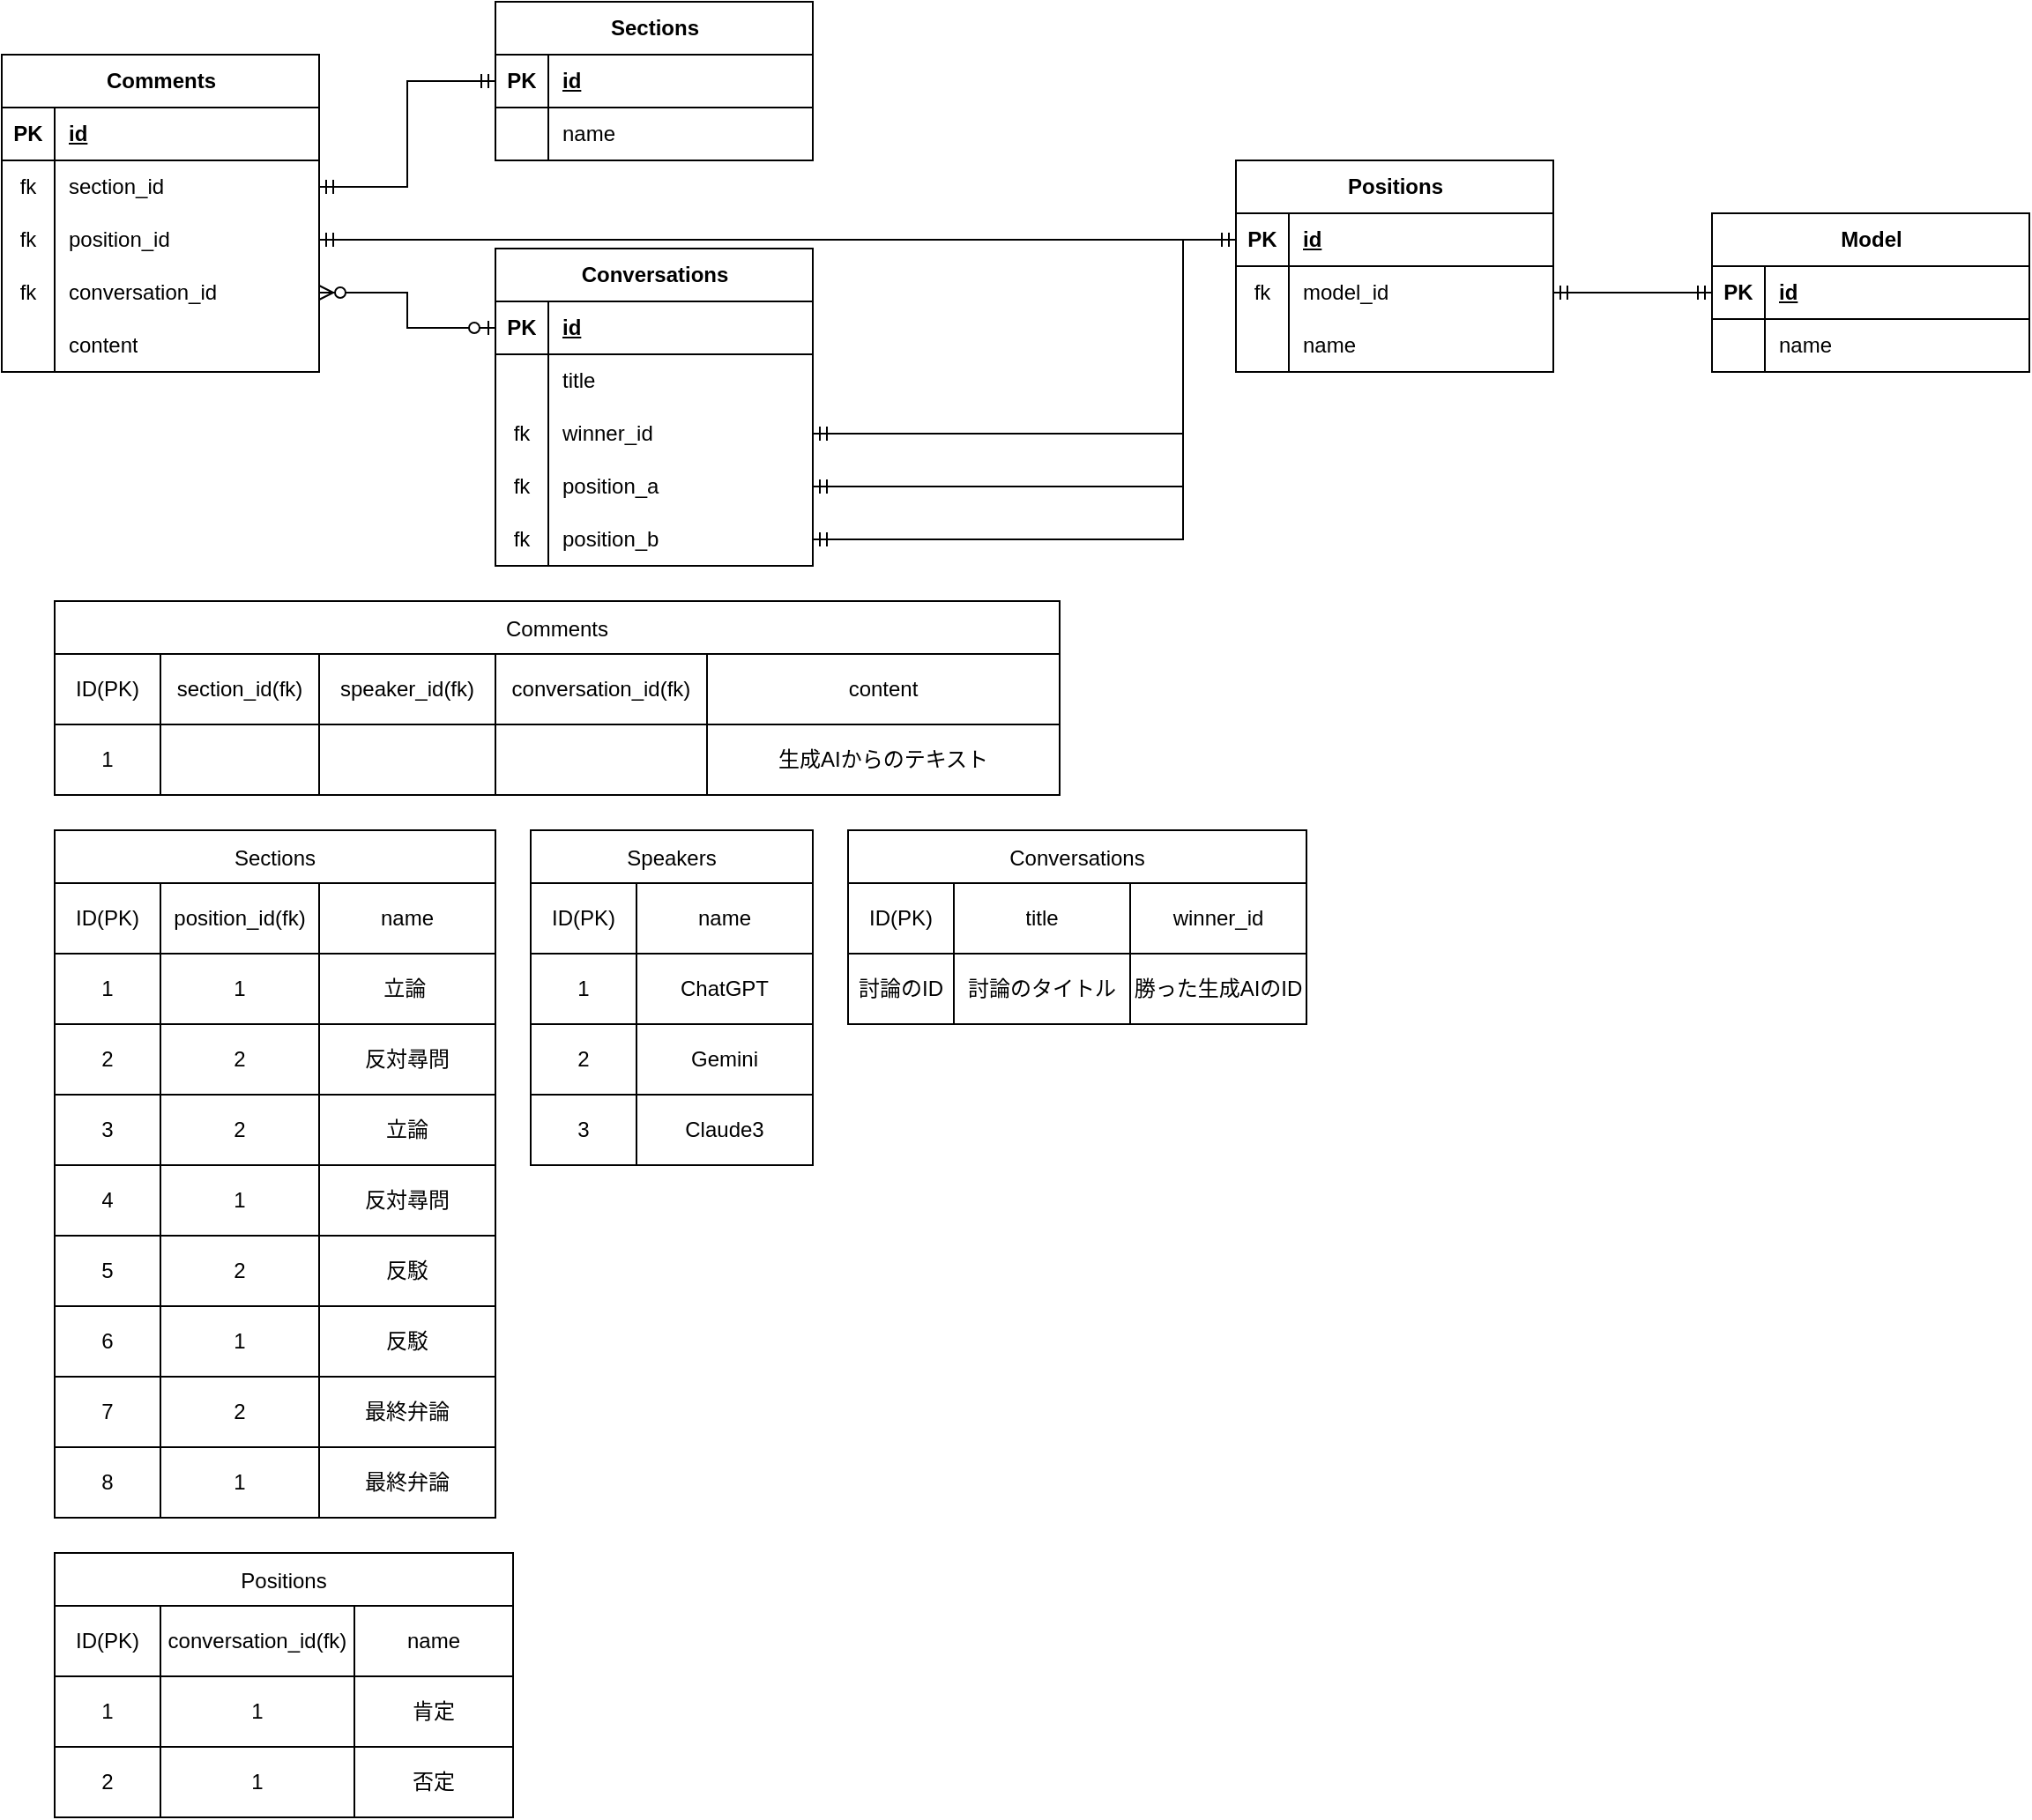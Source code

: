 <mxfile version="24.0.7" type="github">
  <diagram id="R2lEEEUBdFMjLlhIrx00" name="Page-1">
    <mxGraphModel dx="909" dy="577" grid="1" gridSize="10" guides="1" tooltips="1" connect="1" arrows="1" fold="1" page="1" pageScale="1" pageWidth="850" pageHeight="1100" background="none" math="0" shadow="0" extFonts="Permanent Marker^https://fonts.googleapis.com/css?family=Permanent+Marker">
      <root>
        <mxCell id="0" />
        <mxCell id="1" parent="0" />
        <mxCell id="_pF35ESGKaSHZgWULv5v-1" value="Conversations" style="shape=table;startSize=30;container=1;collapsible=1;childLayout=tableLayout;fixedRows=1;rowLines=0;fontStyle=1;align=center;resizeLast=1;html=1;" parent="1" vertex="1">
          <mxGeometry x="310" y="190" width="180" height="180" as="geometry">
            <mxRectangle x="110" y="270" width="120" height="30" as="alternateBounds" />
          </mxGeometry>
        </mxCell>
        <mxCell id="_pF35ESGKaSHZgWULv5v-2" value="" style="shape=tableRow;horizontal=0;startSize=0;swimlaneHead=0;swimlaneBody=0;fillColor=none;collapsible=0;dropTarget=0;points=[[0,0.5],[1,0.5]];portConstraint=eastwest;top=0;left=0;right=0;bottom=1;" parent="_pF35ESGKaSHZgWULv5v-1" vertex="1">
          <mxGeometry y="30" width="180" height="30" as="geometry" />
        </mxCell>
        <mxCell id="_pF35ESGKaSHZgWULv5v-3" value="PK" style="shape=partialRectangle;connectable=0;fillColor=none;top=0;left=0;bottom=0;right=0;fontStyle=1;overflow=hidden;whiteSpace=wrap;html=1;" parent="_pF35ESGKaSHZgWULv5v-2" vertex="1">
          <mxGeometry width="30" height="30" as="geometry">
            <mxRectangle width="30" height="30" as="alternateBounds" />
          </mxGeometry>
        </mxCell>
        <mxCell id="_pF35ESGKaSHZgWULv5v-4" value="id" style="shape=partialRectangle;connectable=0;fillColor=none;top=0;left=0;bottom=0;right=0;align=left;spacingLeft=6;fontStyle=5;overflow=hidden;whiteSpace=wrap;html=1;" parent="_pF35ESGKaSHZgWULv5v-2" vertex="1">
          <mxGeometry x="30" width="150" height="30" as="geometry">
            <mxRectangle width="150" height="30" as="alternateBounds" />
          </mxGeometry>
        </mxCell>
        <mxCell id="_pF35ESGKaSHZgWULv5v-5" value="" style="shape=tableRow;horizontal=0;startSize=0;swimlaneHead=0;swimlaneBody=0;fillColor=none;collapsible=0;dropTarget=0;points=[[0,0.5],[1,0.5]];portConstraint=eastwest;top=0;left=0;right=0;bottom=0;" parent="_pF35ESGKaSHZgWULv5v-1" vertex="1">
          <mxGeometry y="60" width="180" height="30" as="geometry" />
        </mxCell>
        <mxCell id="_pF35ESGKaSHZgWULv5v-6" value="" style="shape=partialRectangle;connectable=0;fillColor=none;top=0;left=0;bottom=0;right=0;editable=1;overflow=hidden;whiteSpace=wrap;html=1;" parent="_pF35ESGKaSHZgWULv5v-5" vertex="1">
          <mxGeometry width="30" height="30" as="geometry">
            <mxRectangle width="30" height="30" as="alternateBounds" />
          </mxGeometry>
        </mxCell>
        <mxCell id="_pF35ESGKaSHZgWULv5v-7" value="title" style="shape=partialRectangle;connectable=0;fillColor=none;top=0;left=0;bottom=0;right=0;align=left;spacingLeft=6;overflow=hidden;whiteSpace=wrap;html=1;" parent="_pF35ESGKaSHZgWULv5v-5" vertex="1">
          <mxGeometry x="30" width="150" height="30" as="geometry">
            <mxRectangle width="150" height="30" as="alternateBounds" />
          </mxGeometry>
        </mxCell>
        <mxCell id="_pF35ESGKaSHZgWULv5v-80" style="shape=tableRow;horizontal=0;startSize=0;swimlaneHead=0;swimlaneBody=0;fillColor=none;collapsible=0;dropTarget=0;points=[[0,0.5],[1,0.5]];portConstraint=eastwest;top=0;left=0;right=0;bottom=0;" parent="_pF35ESGKaSHZgWULv5v-1" vertex="1">
          <mxGeometry y="90" width="180" height="30" as="geometry" />
        </mxCell>
        <mxCell id="_pF35ESGKaSHZgWULv5v-81" value="fk" style="shape=partialRectangle;connectable=0;fillColor=none;top=0;left=0;bottom=0;right=0;editable=1;overflow=hidden;whiteSpace=wrap;html=1;" parent="_pF35ESGKaSHZgWULv5v-80" vertex="1">
          <mxGeometry width="30" height="30" as="geometry">
            <mxRectangle width="30" height="30" as="alternateBounds" />
          </mxGeometry>
        </mxCell>
        <mxCell id="_pF35ESGKaSHZgWULv5v-82" value="winner_id" style="shape=partialRectangle;connectable=0;fillColor=none;top=0;left=0;bottom=0;right=0;align=left;spacingLeft=6;overflow=hidden;whiteSpace=wrap;html=1;" parent="_pF35ESGKaSHZgWULv5v-80" vertex="1">
          <mxGeometry x="30" width="150" height="30" as="geometry">
            <mxRectangle width="150" height="30" as="alternateBounds" />
          </mxGeometry>
        </mxCell>
        <mxCell id="z93j6vLeaDJy4KkafsXY-3" style="shape=tableRow;horizontal=0;startSize=0;swimlaneHead=0;swimlaneBody=0;fillColor=none;collapsible=0;dropTarget=0;points=[[0,0.5],[1,0.5]];portConstraint=eastwest;top=0;left=0;right=0;bottom=0;" vertex="1" parent="_pF35ESGKaSHZgWULv5v-1">
          <mxGeometry y="120" width="180" height="30" as="geometry" />
        </mxCell>
        <mxCell id="z93j6vLeaDJy4KkafsXY-4" value="fk" style="shape=partialRectangle;connectable=0;fillColor=none;top=0;left=0;bottom=0;right=0;editable=1;overflow=hidden;whiteSpace=wrap;html=1;" vertex="1" parent="z93j6vLeaDJy4KkafsXY-3">
          <mxGeometry width="30" height="30" as="geometry">
            <mxRectangle width="30" height="30" as="alternateBounds" />
          </mxGeometry>
        </mxCell>
        <mxCell id="z93j6vLeaDJy4KkafsXY-5" value="position_a" style="shape=partialRectangle;connectable=0;fillColor=none;top=0;left=0;bottom=0;right=0;align=left;spacingLeft=6;overflow=hidden;whiteSpace=wrap;html=1;" vertex="1" parent="z93j6vLeaDJy4KkafsXY-3">
          <mxGeometry x="30" width="150" height="30" as="geometry">
            <mxRectangle width="150" height="30" as="alternateBounds" />
          </mxGeometry>
        </mxCell>
        <mxCell id="z93j6vLeaDJy4KkafsXY-6" style="shape=tableRow;horizontal=0;startSize=0;swimlaneHead=0;swimlaneBody=0;fillColor=none;collapsible=0;dropTarget=0;points=[[0,0.5],[1,0.5]];portConstraint=eastwest;top=0;left=0;right=0;bottom=0;" vertex="1" parent="_pF35ESGKaSHZgWULv5v-1">
          <mxGeometry y="150" width="180" height="30" as="geometry" />
        </mxCell>
        <mxCell id="z93j6vLeaDJy4KkafsXY-7" value="fk" style="shape=partialRectangle;connectable=0;fillColor=none;top=0;left=0;bottom=0;right=0;editable=1;overflow=hidden;whiteSpace=wrap;html=1;" vertex="1" parent="z93j6vLeaDJy4KkafsXY-6">
          <mxGeometry width="30" height="30" as="geometry">
            <mxRectangle width="30" height="30" as="alternateBounds" />
          </mxGeometry>
        </mxCell>
        <mxCell id="z93j6vLeaDJy4KkafsXY-8" value="position_b" style="shape=partialRectangle;connectable=0;fillColor=none;top=0;left=0;bottom=0;right=0;align=left;spacingLeft=6;overflow=hidden;whiteSpace=wrap;html=1;" vertex="1" parent="z93j6vLeaDJy4KkafsXY-6">
          <mxGeometry x="30" width="150" height="30" as="geometry">
            <mxRectangle width="150" height="30" as="alternateBounds" />
          </mxGeometry>
        </mxCell>
        <mxCell id="_pF35ESGKaSHZgWULv5v-14" value="Model" style="shape=table;startSize=30;container=1;collapsible=1;childLayout=tableLayout;fixedRows=1;rowLines=0;fontStyle=1;align=center;resizeLast=1;html=1;" parent="1" vertex="1">
          <mxGeometry x="1000" y="170" width="180" height="90" as="geometry" />
        </mxCell>
        <mxCell id="_pF35ESGKaSHZgWULv5v-15" value="" style="shape=tableRow;horizontal=0;startSize=0;swimlaneHead=0;swimlaneBody=0;fillColor=none;collapsible=0;dropTarget=0;points=[[0,0.5],[1,0.5]];portConstraint=eastwest;top=0;left=0;right=0;bottom=1;" parent="_pF35ESGKaSHZgWULv5v-14" vertex="1">
          <mxGeometry y="30" width="180" height="30" as="geometry" />
        </mxCell>
        <mxCell id="_pF35ESGKaSHZgWULv5v-16" value="PK" style="shape=partialRectangle;connectable=0;fillColor=none;top=0;left=0;bottom=0;right=0;fontStyle=1;overflow=hidden;whiteSpace=wrap;html=1;" parent="_pF35ESGKaSHZgWULv5v-15" vertex="1">
          <mxGeometry width="30" height="30" as="geometry">
            <mxRectangle width="30" height="30" as="alternateBounds" />
          </mxGeometry>
        </mxCell>
        <mxCell id="_pF35ESGKaSHZgWULv5v-17" value="id" style="shape=partialRectangle;connectable=0;fillColor=none;top=0;left=0;bottom=0;right=0;align=left;spacingLeft=6;fontStyle=5;overflow=hidden;whiteSpace=wrap;html=1;" parent="_pF35ESGKaSHZgWULv5v-15" vertex="1">
          <mxGeometry x="30" width="150" height="30" as="geometry">
            <mxRectangle width="150" height="30" as="alternateBounds" />
          </mxGeometry>
        </mxCell>
        <mxCell id="_pF35ESGKaSHZgWULv5v-18" value="" style="shape=tableRow;horizontal=0;startSize=0;swimlaneHead=0;swimlaneBody=0;fillColor=none;collapsible=0;dropTarget=0;points=[[0,0.5],[1,0.5]];portConstraint=eastwest;top=0;left=0;right=0;bottom=0;" parent="_pF35ESGKaSHZgWULv5v-14" vertex="1">
          <mxGeometry y="60" width="180" height="30" as="geometry" />
        </mxCell>
        <mxCell id="_pF35ESGKaSHZgWULv5v-19" value="" style="shape=partialRectangle;connectable=0;fillColor=none;top=0;left=0;bottom=0;right=0;editable=1;overflow=hidden;whiteSpace=wrap;html=1;" parent="_pF35ESGKaSHZgWULv5v-18" vertex="1">
          <mxGeometry width="30" height="30" as="geometry">
            <mxRectangle width="30" height="30" as="alternateBounds" />
          </mxGeometry>
        </mxCell>
        <mxCell id="_pF35ESGKaSHZgWULv5v-20" value="name" style="shape=partialRectangle;connectable=0;fillColor=none;top=0;left=0;bottom=0;right=0;align=left;spacingLeft=6;overflow=hidden;whiteSpace=wrap;html=1;" parent="_pF35ESGKaSHZgWULv5v-18" vertex="1">
          <mxGeometry x="30" width="150" height="30" as="geometry">
            <mxRectangle width="150" height="30" as="alternateBounds" />
          </mxGeometry>
        </mxCell>
        <mxCell id="_pF35ESGKaSHZgWULv5v-27" value="Comments" style="shape=table;startSize=30;container=1;collapsible=1;childLayout=tableLayout;fixedRows=1;rowLines=0;fontStyle=1;align=center;resizeLast=1;html=1;" parent="1" vertex="1">
          <mxGeometry x="30" y="80" width="180" height="180" as="geometry" />
        </mxCell>
        <mxCell id="_pF35ESGKaSHZgWULv5v-28" value="" style="shape=tableRow;horizontal=0;startSize=0;swimlaneHead=0;swimlaneBody=0;fillColor=none;collapsible=0;dropTarget=0;points=[[0,0.5],[1,0.5]];portConstraint=eastwest;top=0;left=0;right=0;bottom=1;" parent="_pF35ESGKaSHZgWULv5v-27" vertex="1">
          <mxGeometry y="30" width="180" height="30" as="geometry" />
        </mxCell>
        <mxCell id="_pF35ESGKaSHZgWULv5v-29" value="PK" style="shape=partialRectangle;connectable=0;fillColor=none;top=0;left=0;bottom=0;right=0;fontStyle=1;overflow=hidden;whiteSpace=wrap;html=1;" parent="_pF35ESGKaSHZgWULv5v-28" vertex="1">
          <mxGeometry width="30" height="30" as="geometry">
            <mxRectangle width="30" height="30" as="alternateBounds" />
          </mxGeometry>
        </mxCell>
        <mxCell id="_pF35ESGKaSHZgWULv5v-30" value="id" style="shape=partialRectangle;connectable=0;fillColor=none;top=0;left=0;bottom=0;right=0;align=left;spacingLeft=6;fontStyle=5;overflow=hidden;whiteSpace=wrap;html=1;" parent="_pF35ESGKaSHZgWULv5v-28" vertex="1">
          <mxGeometry x="30" width="150" height="30" as="geometry">
            <mxRectangle width="150" height="30" as="alternateBounds" />
          </mxGeometry>
        </mxCell>
        <mxCell id="_pF35ESGKaSHZgWULv5v-31" value="" style="shape=tableRow;horizontal=0;startSize=0;swimlaneHead=0;swimlaneBody=0;fillColor=none;collapsible=0;dropTarget=0;points=[[0,0.5],[1,0.5]];portConstraint=eastwest;top=0;left=0;right=0;bottom=0;" parent="_pF35ESGKaSHZgWULv5v-27" vertex="1">
          <mxGeometry y="60" width="180" height="30" as="geometry" />
        </mxCell>
        <mxCell id="_pF35ESGKaSHZgWULv5v-32" value="fk" style="shape=partialRectangle;connectable=0;fillColor=none;top=0;left=0;bottom=0;right=0;editable=1;overflow=hidden;whiteSpace=wrap;html=1;" parent="_pF35ESGKaSHZgWULv5v-31" vertex="1">
          <mxGeometry width="30" height="30" as="geometry">
            <mxRectangle width="30" height="30" as="alternateBounds" />
          </mxGeometry>
        </mxCell>
        <mxCell id="_pF35ESGKaSHZgWULv5v-33" value="section_id" style="shape=partialRectangle;connectable=0;fillColor=none;top=0;left=0;bottom=0;right=0;align=left;spacingLeft=6;overflow=hidden;whiteSpace=wrap;html=1;" parent="_pF35ESGKaSHZgWULv5v-31" vertex="1">
          <mxGeometry x="30" width="150" height="30" as="geometry">
            <mxRectangle width="150" height="30" as="alternateBounds" />
          </mxGeometry>
        </mxCell>
        <mxCell id="_pF35ESGKaSHZgWULv5v-34" value="" style="shape=tableRow;horizontal=0;startSize=0;swimlaneHead=0;swimlaneBody=0;fillColor=none;collapsible=0;dropTarget=0;points=[[0,0.5],[1,0.5]];portConstraint=eastwest;top=0;left=0;right=0;bottom=0;" parent="_pF35ESGKaSHZgWULv5v-27" vertex="1">
          <mxGeometry y="90" width="180" height="30" as="geometry" />
        </mxCell>
        <mxCell id="_pF35ESGKaSHZgWULv5v-35" value="fk" style="shape=partialRectangle;connectable=0;fillColor=none;top=0;left=0;bottom=0;right=0;editable=1;overflow=hidden;whiteSpace=wrap;html=1;" parent="_pF35ESGKaSHZgWULv5v-34" vertex="1">
          <mxGeometry width="30" height="30" as="geometry">
            <mxRectangle width="30" height="30" as="alternateBounds" />
          </mxGeometry>
        </mxCell>
        <mxCell id="_pF35ESGKaSHZgWULv5v-36" value="position&lt;span style=&quot;background-color: initial;&quot;&gt;_id&lt;/span&gt;" style="shape=partialRectangle;connectable=0;fillColor=none;top=0;left=0;bottom=0;right=0;align=left;spacingLeft=6;overflow=hidden;whiteSpace=wrap;html=1;" parent="_pF35ESGKaSHZgWULv5v-34" vertex="1">
          <mxGeometry x="30" width="150" height="30" as="geometry">
            <mxRectangle width="150" height="30" as="alternateBounds" />
          </mxGeometry>
        </mxCell>
        <mxCell id="_pF35ESGKaSHZgWULv5v-74" style="shape=tableRow;horizontal=0;startSize=0;swimlaneHead=0;swimlaneBody=0;fillColor=none;collapsible=0;dropTarget=0;points=[[0,0.5],[1,0.5]];portConstraint=eastwest;top=0;left=0;right=0;bottom=0;" parent="_pF35ESGKaSHZgWULv5v-27" vertex="1">
          <mxGeometry y="120" width="180" height="30" as="geometry" />
        </mxCell>
        <mxCell id="_pF35ESGKaSHZgWULv5v-75" value="fk" style="shape=partialRectangle;connectable=0;fillColor=none;top=0;left=0;bottom=0;right=0;editable=1;overflow=hidden;whiteSpace=wrap;html=1;" parent="_pF35ESGKaSHZgWULv5v-74" vertex="1">
          <mxGeometry width="30" height="30" as="geometry">
            <mxRectangle width="30" height="30" as="alternateBounds" />
          </mxGeometry>
        </mxCell>
        <mxCell id="_pF35ESGKaSHZgWULv5v-76" value="conversation_id" style="shape=partialRectangle;connectable=0;fillColor=none;top=0;left=0;bottom=0;right=0;align=left;spacingLeft=6;overflow=hidden;whiteSpace=wrap;html=1;" parent="_pF35ESGKaSHZgWULv5v-74" vertex="1">
          <mxGeometry x="30" width="150" height="30" as="geometry">
            <mxRectangle width="150" height="30" as="alternateBounds" />
          </mxGeometry>
        </mxCell>
        <mxCell id="_pF35ESGKaSHZgWULv5v-77" style="shape=tableRow;horizontal=0;startSize=0;swimlaneHead=0;swimlaneBody=0;fillColor=none;collapsible=0;dropTarget=0;points=[[0,0.5],[1,0.5]];portConstraint=eastwest;top=0;left=0;right=0;bottom=0;" parent="_pF35ESGKaSHZgWULv5v-27" vertex="1">
          <mxGeometry y="150" width="180" height="30" as="geometry" />
        </mxCell>
        <mxCell id="_pF35ESGKaSHZgWULv5v-78" style="shape=partialRectangle;connectable=0;fillColor=none;top=0;left=0;bottom=0;right=0;editable=1;overflow=hidden;whiteSpace=wrap;html=1;" parent="_pF35ESGKaSHZgWULv5v-77" vertex="1">
          <mxGeometry width="30" height="30" as="geometry">
            <mxRectangle width="30" height="30" as="alternateBounds" />
          </mxGeometry>
        </mxCell>
        <mxCell id="_pF35ESGKaSHZgWULv5v-79" value="content" style="shape=partialRectangle;connectable=0;fillColor=none;top=0;left=0;bottom=0;right=0;align=left;spacingLeft=6;overflow=hidden;whiteSpace=wrap;html=1;" parent="_pF35ESGKaSHZgWULv5v-77" vertex="1">
          <mxGeometry x="30" width="150" height="30" as="geometry">
            <mxRectangle width="150" height="30" as="alternateBounds" />
          </mxGeometry>
        </mxCell>
        <mxCell id="_pF35ESGKaSHZgWULv5v-40" value="Positions" style="shape=table;startSize=30;container=1;collapsible=1;childLayout=tableLayout;fixedRows=1;rowLines=0;fontStyle=1;align=center;resizeLast=1;html=1;" parent="1" vertex="1">
          <mxGeometry x="730" y="140" width="180" height="120" as="geometry">
            <mxRectangle x="460" y="30" width="90" height="30" as="alternateBounds" />
          </mxGeometry>
        </mxCell>
        <mxCell id="_pF35ESGKaSHZgWULv5v-41" value="" style="shape=tableRow;horizontal=0;startSize=0;swimlaneHead=0;swimlaneBody=0;fillColor=none;collapsible=0;dropTarget=0;points=[[0,0.5],[1,0.5]];portConstraint=eastwest;top=0;left=0;right=0;bottom=1;" parent="_pF35ESGKaSHZgWULv5v-40" vertex="1">
          <mxGeometry y="30" width="180" height="30" as="geometry" />
        </mxCell>
        <mxCell id="_pF35ESGKaSHZgWULv5v-42" value="PK" style="shape=partialRectangle;connectable=0;fillColor=none;top=0;left=0;bottom=0;right=0;fontStyle=1;overflow=hidden;whiteSpace=wrap;html=1;" parent="_pF35ESGKaSHZgWULv5v-41" vertex="1">
          <mxGeometry width="30" height="30" as="geometry">
            <mxRectangle width="30" height="30" as="alternateBounds" />
          </mxGeometry>
        </mxCell>
        <mxCell id="_pF35ESGKaSHZgWULv5v-43" value="id" style="shape=partialRectangle;connectable=0;fillColor=none;top=0;left=0;bottom=0;right=0;align=left;spacingLeft=6;fontStyle=5;overflow=hidden;whiteSpace=wrap;html=1;" parent="_pF35ESGKaSHZgWULv5v-41" vertex="1">
          <mxGeometry x="30" width="150" height="30" as="geometry">
            <mxRectangle width="150" height="30" as="alternateBounds" />
          </mxGeometry>
        </mxCell>
        <mxCell id="_pF35ESGKaSHZgWULv5v-44" value="" style="shape=tableRow;horizontal=0;startSize=0;swimlaneHead=0;swimlaneBody=0;fillColor=none;collapsible=0;dropTarget=0;points=[[0,0.5],[1,0.5]];portConstraint=eastwest;top=0;left=0;right=0;bottom=0;" parent="_pF35ESGKaSHZgWULv5v-40" vertex="1">
          <mxGeometry y="60" width="180" height="30" as="geometry" />
        </mxCell>
        <mxCell id="_pF35ESGKaSHZgWULv5v-45" value="fk" style="shape=partialRectangle;connectable=0;fillColor=none;top=0;left=0;bottom=0;right=0;editable=1;overflow=hidden;whiteSpace=wrap;html=1;" parent="_pF35ESGKaSHZgWULv5v-44" vertex="1">
          <mxGeometry width="30" height="30" as="geometry">
            <mxRectangle width="30" height="30" as="alternateBounds" />
          </mxGeometry>
        </mxCell>
        <mxCell id="_pF35ESGKaSHZgWULv5v-46" value="model_id" style="shape=partialRectangle;connectable=0;fillColor=none;top=0;left=0;bottom=0;right=0;align=left;spacingLeft=6;overflow=hidden;whiteSpace=wrap;html=1;" parent="_pF35ESGKaSHZgWULv5v-44" vertex="1">
          <mxGeometry x="30" width="150" height="30" as="geometry">
            <mxRectangle width="150" height="30" as="alternateBounds" />
          </mxGeometry>
        </mxCell>
        <mxCell id="ZEdfVbEcWJ3L9KA4RB2K-1" style="shape=tableRow;horizontal=0;startSize=0;swimlaneHead=0;swimlaneBody=0;fillColor=none;collapsible=0;dropTarget=0;points=[[0,0.5],[1,0.5]];portConstraint=eastwest;top=0;left=0;right=0;bottom=0;" parent="_pF35ESGKaSHZgWULv5v-40" vertex="1">
          <mxGeometry y="90" width="180" height="30" as="geometry" />
        </mxCell>
        <mxCell id="ZEdfVbEcWJ3L9KA4RB2K-2" style="shape=partialRectangle;connectable=0;fillColor=none;top=0;left=0;bottom=0;right=0;editable=1;overflow=hidden;whiteSpace=wrap;html=1;" parent="ZEdfVbEcWJ3L9KA4RB2K-1" vertex="1">
          <mxGeometry width="30" height="30" as="geometry">
            <mxRectangle width="30" height="30" as="alternateBounds" />
          </mxGeometry>
        </mxCell>
        <mxCell id="ZEdfVbEcWJ3L9KA4RB2K-3" value="name" style="shape=partialRectangle;connectable=0;fillColor=none;top=0;left=0;bottom=0;right=0;align=left;spacingLeft=6;overflow=hidden;whiteSpace=wrap;html=1;" parent="ZEdfVbEcWJ3L9KA4RB2K-1" vertex="1">
          <mxGeometry x="30" width="150" height="30" as="geometry">
            <mxRectangle width="150" height="30" as="alternateBounds" />
          </mxGeometry>
        </mxCell>
        <mxCell id="_pF35ESGKaSHZgWULv5v-58" value="Sections" style="shape=table;startSize=30;container=1;collapsible=1;childLayout=tableLayout;fixedRows=1;rowLines=0;fontStyle=1;align=center;resizeLast=1;html=1;" parent="1" vertex="1">
          <mxGeometry x="310" y="50" width="180" height="90" as="geometry" />
        </mxCell>
        <mxCell id="_pF35ESGKaSHZgWULv5v-59" value="" style="shape=tableRow;horizontal=0;startSize=0;swimlaneHead=0;swimlaneBody=0;fillColor=none;collapsible=0;dropTarget=0;points=[[0,0.5],[1,0.5]];portConstraint=eastwest;top=0;left=0;right=0;bottom=1;" parent="_pF35ESGKaSHZgWULv5v-58" vertex="1">
          <mxGeometry y="30" width="180" height="30" as="geometry" />
        </mxCell>
        <mxCell id="_pF35ESGKaSHZgWULv5v-60" value="PK" style="shape=partialRectangle;connectable=0;fillColor=none;top=0;left=0;bottom=0;right=0;fontStyle=1;overflow=hidden;whiteSpace=wrap;html=1;" parent="_pF35ESGKaSHZgWULv5v-59" vertex="1">
          <mxGeometry width="30" height="30" as="geometry">
            <mxRectangle width="30" height="30" as="alternateBounds" />
          </mxGeometry>
        </mxCell>
        <mxCell id="_pF35ESGKaSHZgWULv5v-61" value="id" style="shape=partialRectangle;connectable=0;fillColor=none;top=0;left=0;bottom=0;right=0;align=left;spacingLeft=6;fontStyle=5;overflow=hidden;whiteSpace=wrap;html=1;" parent="_pF35ESGKaSHZgWULv5v-59" vertex="1">
          <mxGeometry x="30" width="150" height="30" as="geometry">
            <mxRectangle width="150" height="30" as="alternateBounds" />
          </mxGeometry>
        </mxCell>
        <mxCell id="_pF35ESGKaSHZgWULv5v-62" value="" style="shape=tableRow;horizontal=0;startSize=0;swimlaneHead=0;swimlaneBody=0;fillColor=none;collapsible=0;dropTarget=0;points=[[0,0.5],[1,0.5]];portConstraint=eastwest;top=0;left=0;right=0;bottom=0;" parent="_pF35ESGKaSHZgWULv5v-58" vertex="1">
          <mxGeometry y="60" width="180" height="30" as="geometry" />
        </mxCell>
        <mxCell id="_pF35ESGKaSHZgWULv5v-63" value="" style="shape=partialRectangle;connectable=0;fillColor=none;top=0;left=0;bottom=0;right=0;editable=1;overflow=hidden;whiteSpace=wrap;html=1;" parent="_pF35ESGKaSHZgWULv5v-62" vertex="1">
          <mxGeometry width="30" height="30" as="geometry">
            <mxRectangle width="30" height="30" as="alternateBounds" />
          </mxGeometry>
        </mxCell>
        <mxCell id="_pF35ESGKaSHZgWULv5v-64" value="name" style="shape=partialRectangle;connectable=0;fillColor=none;top=0;left=0;bottom=0;right=0;align=left;spacingLeft=6;overflow=hidden;whiteSpace=wrap;html=1;" parent="_pF35ESGKaSHZgWULv5v-62" vertex="1">
          <mxGeometry x="30" width="150" height="30" as="geometry">
            <mxRectangle width="150" height="30" as="alternateBounds" />
          </mxGeometry>
        </mxCell>
        <mxCell id="_pF35ESGKaSHZgWULv5v-83" value="" style="edgeStyle=orthogonalEdgeStyle;fontSize=12;html=1;endArrow=ERzeroToMany;startArrow=ERzeroToOne;rounded=0;exitX=0;exitY=0.5;exitDx=0;exitDy=0;entryX=1;entryY=0.5;entryDx=0;entryDy=0;" parent="1" source="_pF35ESGKaSHZgWULv5v-2" target="_pF35ESGKaSHZgWULv5v-74" edge="1">
          <mxGeometry width="100" height="100" relative="1" as="geometry">
            <mxPoint x="150" y="-10" as="sourcePoint" />
            <mxPoint x="250" y="-100" as="targetPoint" />
          </mxGeometry>
        </mxCell>
        <mxCell id="_pF35ESGKaSHZgWULv5v-102" value="" style="edgeStyle=orthogonalEdgeStyle;fontSize=12;html=1;endArrow=ERmandOne;startArrow=ERmandOne;rounded=0;exitX=1;exitY=0.5;exitDx=0;exitDy=0;entryX=0;entryY=0.5;entryDx=0;entryDy=0;elbow=vertical;" parent="1" source="_pF35ESGKaSHZgWULv5v-31" target="_pF35ESGKaSHZgWULv5v-59" edge="1">
          <mxGeometry width="100" height="100" relative="1" as="geometry">
            <mxPoint x="170" y="180" as="sourcePoint" />
            <mxPoint x="270" y="80" as="targetPoint" />
          </mxGeometry>
        </mxCell>
        <mxCell id="xxV9KZsYG6HeEw0nzvvl-44" value="Comments" style="shape=table;startSize=30;container=1;collapsible=0;childLayout=tableLayout;" parent="1" vertex="1">
          <mxGeometry x="60" y="390" width="570" height="110" as="geometry" />
        </mxCell>
        <mxCell id="xxV9KZsYG6HeEw0nzvvl-45" value="" style="shape=tableRow;horizontal=0;startSize=0;swimlaneHead=0;swimlaneBody=0;strokeColor=inherit;top=0;left=0;bottom=0;right=0;collapsible=0;dropTarget=0;fillColor=none;points=[[0,0.5],[1,0.5]];portConstraint=eastwest;" parent="xxV9KZsYG6HeEw0nzvvl-44" vertex="1">
          <mxGeometry y="30" width="570" height="40" as="geometry" />
        </mxCell>
        <mxCell id="xxV9KZsYG6HeEw0nzvvl-46" value="ID(PK)" style="shape=partialRectangle;html=1;whiteSpace=wrap;connectable=0;strokeColor=inherit;overflow=hidden;fillColor=none;top=0;left=0;bottom=0;right=0;pointerEvents=1;" parent="xxV9KZsYG6HeEw0nzvvl-45" vertex="1">
          <mxGeometry width="60" height="40" as="geometry">
            <mxRectangle width="60" height="40" as="alternateBounds" />
          </mxGeometry>
        </mxCell>
        <mxCell id="xxV9KZsYG6HeEw0nzvvl-47" value="section_id(fk)" style="shape=partialRectangle;html=1;whiteSpace=wrap;connectable=0;strokeColor=inherit;overflow=hidden;fillColor=none;top=0;left=0;bottom=0;right=0;pointerEvents=1;" parent="xxV9KZsYG6HeEw0nzvvl-45" vertex="1">
          <mxGeometry x="60" width="90" height="40" as="geometry">
            <mxRectangle width="90" height="40" as="alternateBounds" />
          </mxGeometry>
        </mxCell>
        <mxCell id="xxV9KZsYG6HeEw0nzvvl-48" value="speaker_id(fk)" style="shape=partialRectangle;html=1;whiteSpace=wrap;connectable=0;strokeColor=inherit;overflow=hidden;fillColor=none;top=0;left=0;bottom=0;right=0;pointerEvents=1;" parent="xxV9KZsYG6HeEw0nzvvl-45" vertex="1">
          <mxGeometry x="150" width="100" height="40" as="geometry">
            <mxRectangle width="100" height="40" as="alternateBounds" />
          </mxGeometry>
        </mxCell>
        <mxCell id="xxV9KZsYG6HeEw0nzvvl-49" value="conversation_id(fk)" style="shape=partialRectangle;html=1;whiteSpace=wrap;connectable=0;strokeColor=inherit;overflow=hidden;fillColor=none;top=0;left=0;bottom=0;right=0;pointerEvents=1;" parent="xxV9KZsYG6HeEw0nzvvl-45" vertex="1">
          <mxGeometry x="250" width="120" height="40" as="geometry">
            <mxRectangle width="120" height="40" as="alternateBounds" />
          </mxGeometry>
        </mxCell>
        <mxCell id="xxV9KZsYG6HeEw0nzvvl-50" value="content" style="shape=partialRectangle;html=1;whiteSpace=wrap;connectable=0;strokeColor=inherit;overflow=hidden;fillColor=none;top=0;left=0;bottom=0;right=0;pointerEvents=1;" parent="xxV9KZsYG6HeEw0nzvvl-45" vertex="1">
          <mxGeometry x="370" width="200" height="40" as="geometry">
            <mxRectangle width="200" height="40" as="alternateBounds" />
          </mxGeometry>
        </mxCell>
        <mxCell id="xxV9KZsYG6HeEw0nzvvl-51" value="" style="shape=tableRow;horizontal=0;startSize=0;swimlaneHead=0;swimlaneBody=0;strokeColor=inherit;top=0;left=0;bottom=0;right=0;collapsible=0;dropTarget=0;fillColor=none;points=[[0,0.5],[1,0.5]];portConstraint=eastwest;" parent="xxV9KZsYG6HeEw0nzvvl-44" vertex="1">
          <mxGeometry y="70" width="570" height="40" as="geometry" />
        </mxCell>
        <mxCell id="xxV9KZsYG6HeEw0nzvvl-52" value="1" style="shape=partialRectangle;html=1;whiteSpace=wrap;connectable=0;strokeColor=inherit;overflow=hidden;fillColor=none;top=0;left=0;bottom=0;right=0;pointerEvents=1;" parent="xxV9KZsYG6HeEw0nzvvl-51" vertex="1">
          <mxGeometry width="60" height="40" as="geometry">
            <mxRectangle width="60" height="40" as="alternateBounds" />
          </mxGeometry>
        </mxCell>
        <mxCell id="xxV9KZsYG6HeEw0nzvvl-53" value="" style="shape=partialRectangle;html=1;whiteSpace=wrap;connectable=0;strokeColor=inherit;overflow=hidden;fillColor=none;top=0;left=0;bottom=0;right=0;pointerEvents=1;" parent="xxV9KZsYG6HeEw0nzvvl-51" vertex="1">
          <mxGeometry x="60" width="90" height="40" as="geometry">
            <mxRectangle width="90" height="40" as="alternateBounds" />
          </mxGeometry>
        </mxCell>
        <mxCell id="xxV9KZsYG6HeEw0nzvvl-54" value="" style="shape=partialRectangle;html=1;whiteSpace=wrap;connectable=0;strokeColor=inherit;overflow=hidden;fillColor=none;top=0;left=0;bottom=0;right=0;pointerEvents=1;" parent="xxV9KZsYG6HeEw0nzvvl-51" vertex="1">
          <mxGeometry x="150" width="100" height="40" as="geometry">
            <mxRectangle width="100" height="40" as="alternateBounds" />
          </mxGeometry>
        </mxCell>
        <mxCell id="xxV9KZsYG6HeEw0nzvvl-55" value="" style="shape=partialRectangle;html=1;whiteSpace=wrap;connectable=0;strokeColor=inherit;overflow=hidden;fillColor=none;top=0;left=0;bottom=0;right=0;pointerEvents=1;" parent="xxV9KZsYG6HeEw0nzvvl-51" vertex="1">
          <mxGeometry x="250" width="120" height="40" as="geometry">
            <mxRectangle width="120" height="40" as="alternateBounds" />
          </mxGeometry>
        </mxCell>
        <mxCell id="xxV9KZsYG6HeEw0nzvvl-56" value="生成AIからのテキスト" style="shape=partialRectangle;html=1;whiteSpace=wrap;connectable=0;strokeColor=inherit;overflow=hidden;fillColor=none;top=0;left=0;bottom=0;right=0;pointerEvents=1;" parent="xxV9KZsYG6HeEw0nzvvl-51" vertex="1">
          <mxGeometry x="370" width="200" height="40" as="geometry">
            <mxRectangle width="200" height="40" as="alternateBounds" />
          </mxGeometry>
        </mxCell>
        <mxCell id="xxV9KZsYG6HeEw0nzvvl-58" value="Sections" style="shape=table;startSize=30;container=1;collapsible=0;childLayout=tableLayout;" parent="1" vertex="1">
          <mxGeometry x="60" y="520" width="250" height="390" as="geometry" />
        </mxCell>
        <mxCell id="xxV9KZsYG6HeEw0nzvvl-59" value="" style="shape=tableRow;horizontal=0;startSize=0;swimlaneHead=0;swimlaneBody=0;strokeColor=inherit;top=0;left=0;bottom=0;right=0;collapsible=0;dropTarget=0;fillColor=none;points=[[0,0.5],[1,0.5]];portConstraint=eastwest;" parent="xxV9KZsYG6HeEw0nzvvl-58" vertex="1">
          <mxGeometry y="30" width="250" height="40" as="geometry" />
        </mxCell>
        <mxCell id="xxV9KZsYG6HeEw0nzvvl-60" value="ID(PK)" style="shape=partialRectangle;html=1;whiteSpace=wrap;connectable=0;strokeColor=inherit;overflow=hidden;fillColor=none;top=0;left=0;bottom=0;right=0;pointerEvents=1;" parent="xxV9KZsYG6HeEw0nzvvl-59" vertex="1">
          <mxGeometry width="60" height="40" as="geometry">
            <mxRectangle width="60" height="40" as="alternateBounds" />
          </mxGeometry>
        </mxCell>
        <mxCell id="xxV9KZsYG6HeEw0nzvvl-61" value="position_id(fk)" style="shape=partialRectangle;html=1;whiteSpace=wrap;connectable=0;strokeColor=inherit;overflow=hidden;fillColor=none;top=0;left=0;bottom=0;right=0;pointerEvents=1;" parent="xxV9KZsYG6HeEw0nzvvl-59" vertex="1">
          <mxGeometry x="60" width="90" height="40" as="geometry">
            <mxRectangle width="90" height="40" as="alternateBounds" />
          </mxGeometry>
        </mxCell>
        <mxCell id="xxV9KZsYG6HeEw0nzvvl-62" value="name" style="shape=partialRectangle;html=1;whiteSpace=wrap;connectable=0;strokeColor=inherit;overflow=hidden;fillColor=none;top=0;left=0;bottom=0;right=0;pointerEvents=1;" parent="xxV9KZsYG6HeEw0nzvvl-59" vertex="1">
          <mxGeometry x="150" width="100" height="40" as="geometry">
            <mxRectangle width="100" height="40" as="alternateBounds" />
          </mxGeometry>
        </mxCell>
        <mxCell id="xxV9KZsYG6HeEw0nzvvl-63" value="" style="shape=tableRow;horizontal=0;startSize=0;swimlaneHead=0;swimlaneBody=0;strokeColor=inherit;top=0;left=0;bottom=0;right=0;collapsible=0;dropTarget=0;fillColor=none;points=[[0,0.5],[1,0.5]];portConstraint=eastwest;" parent="xxV9KZsYG6HeEw0nzvvl-58" vertex="1">
          <mxGeometry y="70" width="250" height="40" as="geometry" />
        </mxCell>
        <mxCell id="xxV9KZsYG6HeEw0nzvvl-64" value="1" style="shape=partialRectangle;html=1;whiteSpace=wrap;connectable=0;strokeColor=inherit;overflow=hidden;fillColor=none;top=0;left=0;bottom=0;right=0;pointerEvents=1;" parent="xxV9KZsYG6HeEw0nzvvl-63" vertex="1">
          <mxGeometry width="60" height="40" as="geometry">
            <mxRectangle width="60" height="40" as="alternateBounds" />
          </mxGeometry>
        </mxCell>
        <mxCell id="xxV9KZsYG6HeEw0nzvvl-65" value="1" style="shape=partialRectangle;html=1;whiteSpace=wrap;connectable=0;strokeColor=inherit;overflow=hidden;fillColor=none;top=0;left=0;bottom=0;right=0;pointerEvents=1;" parent="xxV9KZsYG6HeEw0nzvvl-63" vertex="1">
          <mxGeometry x="60" width="90" height="40" as="geometry">
            <mxRectangle width="90" height="40" as="alternateBounds" />
          </mxGeometry>
        </mxCell>
        <mxCell id="xxV9KZsYG6HeEw0nzvvl-66" value="立論&lt;span style=&quot;white-space: pre;&quot;&gt;&#x9;&lt;/span&gt;" style="shape=partialRectangle;html=1;whiteSpace=wrap;connectable=0;strokeColor=inherit;overflow=hidden;fillColor=none;top=0;left=0;bottom=0;right=0;pointerEvents=1;" parent="xxV9KZsYG6HeEw0nzvvl-63" vertex="1">
          <mxGeometry x="150" width="100" height="40" as="geometry">
            <mxRectangle width="100" height="40" as="alternateBounds" />
          </mxGeometry>
        </mxCell>
        <mxCell id="xxV9KZsYG6HeEw0nzvvl-67" style="shape=tableRow;horizontal=0;startSize=0;swimlaneHead=0;swimlaneBody=0;strokeColor=inherit;top=0;left=0;bottom=0;right=0;collapsible=0;dropTarget=0;fillColor=none;points=[[0,0.5],[1,0.5]];portConstraint=eastwest;" parent="xxV9KZsYG6HeEw0nzvvl-58" vertex="1">
          <mxGeometry y="110" width="250" height="40" as="geometry" />
        </mxCell>
        <mxCell id="xxV9KZsYG6HeEw0nzvvl-68" value="2" style="shape=partialRectangle;html=1;whiteSpace=wrap;connectable=0;strokeColor=inherit;overflow=hidden;fillColor=none;top=0;left=0;bottom=0;right=0;pointerEvents=1;" parent="xxV9KZsYG6HeEw0nzvvl-67" vertex="1">
          <mxGeometry width="60" height="40" as="geometry">
            <mxRectangle width="60" height="40" as="alternateBounds" />
          </mxGeometry>
        </mxCell>
        <mxCell id="xxV9KZsYG6HeEw0nzvvl-69" value="2" style="shape=partialRectangle;html=1;whiteSpace=wrap;connectable=0;strokeColor=inherit;overflow=hidden;fillColor=none;top=0;left=0;bottom=0;right=0;pointerEvents=1;" parent="xxV9KZsYG6HeEw0nzvvl-67" vertex="1">
          <mxGeometry x="60" width="90" height="40" as="geometry">
            <mxRectangle width="90" height="40" as="alternateBounds" />
          </mxGeometry>
        </mxCell>
        <mxCell id="xxV9KZsYG6HeEw0nzvvl-70" value="反対尋問" style="shape=partialRectangle;html=1;whiteSpace=wrap;connectable=0;strokeColor=inherit;overflow=hidden;fillColor=none;top=0;left=0;bottom=0;right=0;pointerEvents=1;" parent="xxV9KZsYG6HeEw0nzvvl-67" vertex="1">
          <mxGeometry x="150" width="100" height="40" as="geometry">
            <mxRectangle width="100" height="40" as="alternateBounds" />
          </mxGeometry>
        </mxCell>
        <mxCell id="xxV9KZsYG6HeEw0nzvvl-71" style="shape=tableRow;horizontal=0;startSize=0;swimlaneHead=0;swimlaneBody=0;strokeColor=inherit;top=0;left=0;bottom=0;right=0;collapsible=0;dropTarget=0;fillColor=none;points=[[0,0.5],[1,0.5]];portConstraint=eastwest;" parent="xxV9KZsYG6HeEw0nzvvl-58" vertex="1">
          <mxGeometry y="150" width="250" height="40" as="geometry" />
        </mxCell>
        <mxCell id="xxV9KZsYG6HeEw0nzvvl-72" value="3" style="shape=partialRectangle;html=1;whiteSpace=wrap;connectable=0;strokeColor=inherit;overflow=hidden;fillColor=none;top=0;left=0;bottom=0;right=0;pointerEvents=1;" parent="xxV9KZsYG6HeEw0nzvvl-71" vertex="1">
          <mxGeometry width="60" height="40" as="geometry">
            <mxRectangle width="60" height="40" as="alternateBounds" />
          </mxGeometry>
        </mxCell>
        <mxCell id="xxV9KZsYG6HeEw0nzvvl-73" value="2" style="shape=partialRectangle;html=1;whiteSpace=wrap;connectable=0;strokeColor=inherit;overflow=hidden;fillColor=none;top=0;left=0;bottom=0;right=0;pointerEvents=1;" parent="xxV9KZsYG6HeEw0nzvvl-71" vertex="1">
          <mxGeometry x="60" width="90" height="40" as="geometry">
            <mxRectangle width="90" height="40" as="alternateBounds" />
          </mxGeometry>
        </mxCell>
        <mxCell id="xxV9KZsYG6HeEw0nzvvl-74" value="立論" style="shape=partialRectangle;html=1;whiteSpace=wrap;connectable=0;strokeColor=inherit;overflow=hidden;fillColor=none;top=0;left=0;bottom=0;right=0;pointerEvents=1;" parent="xxV9KZsYG6HeEw0nzvvl-71" vertex="1">
          <mxGeometry x="150" width="100" height="40" as="geometry">
            <mxRectangle width="100" height="40" as="alternateBounds" />
          </mxGeometry>
        </mxCell>
        <mxCell id="xxV9KZsYG6HeEw0nzvvl-75" style="shape=tableRow;horizontal=0;startSize=0;swimlaneHead=0;swimlaneBody=0;strokeColor=inherit;top=0;left=0;bottom=0;right=0;collapsible=0;dropTarget=0;fillColor=none;points=[[0,0.5],[1,0.5]];portConstraint=eastwest;" parent="xxV9KZsYG6HeEw0nzvvl-58" vertex="1">
          <mxGeometry y="190" width="250" height="40" as="geometry" />
        </mxCell>
        <mxCell id="xxV9KZsYG6HeEw0nzvvl-76" value="4" style="shape=partialRectangle;html=1;whiteSpace=wrap;connectable=0;strokeColor=inherit;overflow=hidden;fillColor=none;top=0;left=0;bottom=0;right=0;pointerEvents=1;" parent="xxV9KZsYG6HeEw0nzvvl-75" vertex="1">
          <mxGeometry width="60" height="40" as="geometry">
            <mxRectangle width="60" height="40" as="alternateBounds" />
          </mxGeometry>
        </mxCell>
        <mxCell id="xxV9KZsYG6HeEw0nzvvl-77" value="1" style="shape=partialRectangle;html=1;whiteSpace=wrap;connectable=0;strokeColor=inherit;overflow=hidden;fillColor=none;top=0;left=0;bottom=0;right=0;pointerEvents=1;" parent="xxV9KZsYG6HeEw0nzvvl-75" vertex="1">
          <mxGeometry x="60" width="90" height="40" as="geometry">
            <mxRectangle width="90" height="40" as="alternateBounds" />
          </mxGeometry>
        </mxCell>
        <mxCell id="xxV9KZsYG6HeEw0nzvvl-78" value="反対尋問" style="shape=partialRectangle;html=1;whiteSpace=wrap;connectable=0;strokeColor=inherit;overflow=hidden;fillColor=none;top=0;left=0;bottom=0;right=0;pointerEvents=1;" parent="xxV9KZsYG6HeEw0nzvvl-75" vertex="1">
          <mxGeometry x="150" width="100" height="40" as="geometry">
            <mxRectangle width="100" height="40" as="alternateBounds" />
          </mxGeometry>
        </mxCell>
        <mxCell id="xxV9KZsYG6HeEw0nzvvl-79" style="shape=tableRow;horizontal=0;startSize=0;swimlaneHead=0;swimlaneBody=0;strokeColor=inherit;top=0;left=0;bottom=0;right=0;collapsible=0;dropTarget=0;fillColor=none;points=[[0,0.5],[1,0.5]];portConstraint=eastwest;" parent="xxV9KZsYG6HeEw0nzvvl-58" vertex="1">
          <mxGeometry y="230" width="250" height="40" as="geometry" />
        </mxCell>
        <mxCell id="xxV9KZsYG6HeEw0nzvvl-80" value="5" style="shape=partialRectangle;html=1;whiteSpace=wrap;connectable=0;strokeColor=inherit;overflow=hidden;fillColor=none;top=0;left=0;bottom=0;right=0;pointerEvents=1;" parent="xxV9KZsYG6HeEw0nzvvl-79" vertex="1">
          <mxGeometry width="60" height="40" as="geometry">
            <mxRectangle width="60" height="40" as="alternateBounds" />
          </mxGeometry>
        </mxCell>
        <mxCell id="xxV9KZsYG6HeEw0nzvvl-81" value="2" style="shape=partialRectangle;html=1;whiteSpace=wrap;connectable=0;strokeColor=inherit;overflow=hidden;fillColor=none;top=0;left=0;bottom=0;right=0;pointerEvents=1;" parent="xxV9KZsYG6HeEw0nzvvl-79" vertex="1">
          <mxGeometry x="60" width="90" height="40" as="geometry">
            <mxRectangle width="90" height="40" as="alternateBounds" />
          </mxGeometry>
        </mxCell>
        <mxCell id="xxV9KZsYG6HeEw0nzvvl-82" value="反駁" style="shape=partialRectangle;html=1;whiteSpace=wrap;connectable=0;strokeColor=inherit;overflow=hidden;fillColor=none;top=0;left=0;bottom=0;right=0;pointerEvents=1;" parent="xxV9KZsYG6HeEw0nzvvl-79" vertex="1">
          <mxGeometry x="150" width="100" height="40" as="geometry">
            <mxRectangle width="100" height="40" as="alternateBounds" />
          </mxGeometry>
        </mxCell>
        <mxCell id="xxV9KZsYG6HeEw0nzvvl-83" style="shape=tableRow;horizontal=0;startSize=0;swimlaneHead=0;swimlaneBody=0;strokeColor=inherit;top=0;left=0;bottom=0;right=0;collapsible=0;dropTarget=0;fillColor=none;points=[[0,0.5],[1,0.5]];portConstraint=eastwest;" parent="xxV9KZsYG6HeEw0nzvvl-58" vertex="1">
          <mxGeometry y="270" width="250" height="40" as="geometry" />
        </mxCell>
        <mxCell id="xxV9KZsYG6HeEw0nzvvl-84" value="6" style="shape=partialRectangle;html=1;whiteSpace=wrap;connectable=0;strokeColor=inherit;overflow=hidden;fillColor=none;top=0;left=0;bottom=0;right=0;pointerEvents=1;" parent="xxV9KZsYG6HeEw0nzvvl-83" vertex="1">
          <mxGeometry width="60" height="40" as="geometry">
            <mxRectangle width="60" height="40" as="alternateBounds" />
          </mxGeometry>
        </mxCell>
        <mxCell id="xxV9KZsYG6HeEw0nzvvl-85" value="1" style="shape=partialRectangle;html=1;whiteSpace=wrap;connectable=0;strokeColor=inherit;overflow=hidden;fillColor=none;top=0;left=0;bottom=0;right=0;pointerEvents=1;" parent="xxV9KZsYG6HeEw0nzvvl-83" vertex="1">
          <mxGeometry x="60" width="90" height="40" as="geometry">
            <mxRectangle width="90" height="40" as="alternateBounds" />
          </mxGeometry>
        </mxCell>
        <mxCell id="xxV9KZsYG6HeEw0nzvvl-86" value="反駁" style="shape=partialRectangle;html=1;whiteSpace=wrap;connectable=0;strokeColor=inherit;overflow=hidden;fillColor=none;top=0;left=0;bottom=0;right=0;pointerEvents=1;" parent="xxV9KZsYG6HeEw0nzvvl-83" vertex="1">
          <mxGeometry x="150" width="100" height="40" as="geometry">
            <mxRectangle width="100" height="40" as="alternateBounds" />
          </mxGeometry>
        </mxCell>
        <mxCell id="xxV9KZsYG6HeEw0nzvvl-87" style="shape=tableRow;horizontal=0;startSize=0;swimlaneHead=0;swimlaneBody=0;strokeColor=inherit;top=0;left=0;bottom=0;right=0;collapsible=0;dropTarget=0;fillColor=none;points=[[0,0.5],[1,0.5]];portConstraint=eastwest;" parent="xxV9KZsYG6HeEw0nzvvl-58" vertex="1">
          <mxGeometry y="310" width="250" height="40" as="geometry" />
        </mxCell>
        <mxCell id="xxV9KZsYG6HeEw0nzvvl-88" value="7" style="shape=partialRectangle;html=1;whiteSpace=wrap;connectable=0;strokeColor=inherit;overflow=hidden;fillColor=none;top=0;left=0;bottom=0;right=0;pointerEvents=1;" parent="xxV9KZsYG6HeEw0nzvvl-87" vertex="1">
          <mxGeometry width="60" height="40" as="geometry">
            <mxRectangle width="60" height="40" as="alternateBounds" />
          </mxGeometry>
        </mxCell>
        <mxCell id="xxV9KZsYG6HeEw0nzvvl-89" value="2" style="shape=partialRectangle;html=1;whiteSpace=wrap;connectable=0;strokeColor=inherit;overflow=hidden;fillColor=none;top=0;left=0;bottom=0;right=0;pointerEvents=1;" parent="xxV9KZsYG6HeEw0nzvvl-87" vertex="1">
          <mxGeometry x="60" width="90" height="40" as="geometry">
            <mxRectangle width="90" height="40" as="alternateBounds" />
          </mxGeometry>
        </mxCell>
        <mxCell id="xxV9KZsYG6HeEw0nzvvl-90" value="最終弁論" style="shape=partialRectangle;html=1;whiteSpace=wrap;connectable=0;strokeColor=inherit;overflow=hidden;fillColor=none;top=0;left=0;bottom=0;right=0;pointerEvents=1;" parent="xxV9KZsYG6HeEw0nzvvl-87" vertex="1">
          <mxGeometry x="150" width="100" height="40" as="geometry">
            <mxRectangle width="100" height="40" as="alternateBounds" />
          </mxGeometry>
        </mxCell>
        <mxCell id="xxV9KZsYG6HeEw0nzvvl-91" style="shape=tableRow;horizontal=0;startSize=0;swimlaneHead=0;swimlaneBody=0;strokeColor=inherit;top=0;left=0;bottom=0;right=0;collapsible=0;dropTarget=0;fillColor=none;points=[[0,0.5],[1,0.5]];portConstraint=eastwest;" parent="xxV9KZsYG6HeEw0nzvvl-58" vertex="1">
          <mxGeometry y="350" width="250" height="40" as="geometry" />
        </mxCell>
        <mxCell id="xxV9KZsYG6HeEw0nzvvl-92" value="8" style="shape=partialRectangle;html=1;whiteSpace=wrap;connectable=0;strokeColor=inherit;overflow=hidden;fillColor=none;top=0;left=0;bottom=0;right=0;pointerEvents=1;" parent="xxV9KZsYG6HeEw0nzvvl-91" vertex="1">
          <mxGeometry width="60" height="40" as="geometry">
            <mxRectangle width="60" height="40" as="alternateBounds" />
          </mxGeometry>
        </mxCell>
        <mxCell id="xxV9KZsYG6HeEw0nzvvl-93" value="1" style="shape=partialRectangle;html=1;whiteSpace=wrap;connectable=0;strokeColor=inherit;overflow=hidden;fillColor=none;top=0;left=0;bottom=0;right=0;pointerEvents=1;" parent="xxV9KZsYG6HeEw0nzvvl-91" vertex="1">
          <mxGeometry x="60" width="90" height="40" as="geometry">
            <mxRectangle width="90" height="40" as="alternateBounds" />
          </mxGeometry>
        </mxCell>
        <mxCell id="xxV9KZsYG6HeEw0nzvvl-94" value="最終弁論" style="shape=partialRectangle;html=1;whiteSpace=wrap;connectable=0;strokeColor=inherit;overflow=hidden;fillColor=none;top=0;left=0;bottom=0;right=0;pointerEvents=1;" parent="xxV9KZsYG6HeEw0nzvvl-91" vertex="1">
          <mxGeometry x="150" width="100" height="40" as="geometry">
            <mxRectangle width="100" height="40" as="alternateBounds" />
          </mxGeometry>
        </mxCell>
        <mxCell id="xxV9KZsYG6HeEw0nzvvl-95" value="Positions" style="shape=table;startSize=30;container=1;collapsible=0;childLayout=tableLayout;" parent="1" vertex="1">
          <mxGeometry x="60" y="930" width="260" height="150" as="geometry" />
        </mxCell>
        <mxCell id="xxV9KZsYG6HeEw0nzvvl-96" value="" style="shape=tableRow;horizontal=0;startSize=0;swimlaneHead=0;swimlaneBody=0;strokeColor=inherit;top=0;left=0;bottom=0;right=0;collapsible=0;dropTarget=0;fillColor=none;points=[[0,0.5],[1,0.5]];portConstraint=eastwest;" parent="xxV9KZsYG6HeEw0nzvvl-95" vertex="1">
          <mxGeometry y="30" width="260" height="40" as="geometry" />
        </mxCell>
        <mxCell id="xxV9KZsYG6HeEw0nzvvl-97" value="ID(PK)" style="shape=partialRectangle;html=1;whiteSpace=wrap;connectable=0;strokeColor=inherit;overflow=hidden;fillColor=none;top=0;left=0;bottom=0;right=0;pointerEvents=1;" parent="xxV9KZsYG6HeEw0nzvvl-96" vertex="1">
          <mxGeometry width="60" height="40" as="geometry">
            <mxRectangle width="60" height="40" as="alternateBounds" />
          </mxGeometry>
        </mxCell>
        <mxCell id="xxV9KZsYG6HeEw0nzvvl-98" value="conversation_id(fk)" style="shape=partialRectangle;html=1;whiteSpace=wrap;connectable=0;strokeColor=inherit;overflow=hidden;fillColor=none;top=0;left=0;bottom=0;right=0;pointerEvents=1;" parent="xxV9KZsYG6HeEw0nzvvl-96" vertex="1">
          <mxGeometry x="60" width="110" height="40" as="geometry">
            <mxRectangle width="110" height="40" as="alternateBounds" />
          </mxGeometry>
        </mxCell>
        <mxCell id="ZEdfVbEcWJ3L9KA4RB2K-5" value="name" style="shape=partialRectangle;html=1;whiteSpace=wrap;connectable=0;strokeColor=inherit;overflow=hidden;fillColor=none;top=0;left=0;bottom=0;right=0;pointerEvents=1;" parent="xxV9KZsYG6HeEw0nzvvl-96" vertex="1">
          <mxGeometry x="170" width="90" height="40" as="geometry">
            <mxRectangle width="90" height="40" as="alternateBounds" />
          </mxGeometry>
        </mxCell>
        <mxCell id="xxV9KZsYG6HeEw0nzvvl-99" value="" style="shape=tableRow;horizontal=0;startSize=0;swimlaneHead=0;swimlaneBody=0;strokeColor=inherit;top=0;left=0;bottom=0;right=0;collapsible=0;dropTarget=0;fillColor=none;points=[[0,0.5],[1,0.5]];portConstraint=eastwest;" parent="xxV9KZsYG6HeEw0nzvvl-95" vertex="1">
          <mxGeometry y="70" width="260" height="40" as="geometry" />
        </mxCell>
        <mxCell id="xxV9KZsYG6HeEw0nzvvl-100" value="1" style="shape=partialRectangle;html=1;whiteSpace=wrap;connectable=0;strokeColor=inherit;overflow=hidden;fillColor=none;top=0;left=0;bottom=0;right=0;pointerEvents=1;" parent="xxV9KZsYG6HeEw0nzvvl-99" vertex="1">
          <mxGeometry width="60" height="40" as="geometry">
            <mxRectangle width="60" height="40" as="alternateBounds" />
          </mxGeometry>
        </mxCell>
        <mxCell id="xxV9KZsYG6HeEw0nzvvl-101" value="1" style="shape=partialRectangle;html=1;whiteSpace=wrap;connectable=0;strokeColor=inherit;overflow=hidden;fillColor=none;top=0;left=0;bottom=0;right=0;pointerEvents=1;" parent="xxV9KZsYG6HeEw0nzvvl-99" vertex="1">
          <mxGeometry x="60" width="110" height="40" as="geometry">
            <mxRectangle width="110" height="40" as="alternateBounds" />
          </mxGeometry>
        </mxCell>
        <mxCell id="ZEdfVbEcWJ3L9KA4RB2K-6" value="肯定" style="shape=partialRectangle;html=1;whiteSpace=wrap;connectable=0;strokeColor=inherit;overflow=hidden;fillColor=none;top=0;left=0;bottom=0;right=0;pointerEvents=1;" parent="xxV9KZsYG6HeEw0nzvvl-99" vertex="1">
          <mxGeometry x="170" width="90" height="40" as="geometry">
            <mxRectangle width="90" height="40" as="alternateBounds" />
          </mxGeometry>
        </mxCell>
        <mxCell id="xxV9KZsYG6HeEw0nzvvl-102" value="" style="shape=tableRow;horizontal=0;startSize=0;swimlaneHead=0;swimlaneBody=0;strokeColor=inherit;top=0;left=0;bottom=0;right=0;collapsible=0;dropTarget=0;fillColor=none;points=[[0,0.5],[1,0.5]];portConstraint=eastwest;" parent="xxV9KZsYG6HeEw0nzvvl-95" vertex="1">
          <mxGeometry y="110" width="260" height="40" as="geometry" />
        </mxCell>
        <mxCell id="xxV9KZsYG6HeEw0nzvvl-103" value="2" style="shape=partialRectangle;html=1;whiteSpace=wrap;connectable=0;strokeColor=inherit;overflow=hidden;fillColor=none;top=0;left=0;bottom=0;right=0;pointerEvents=1;" parent="xxV9KZsYG6HeEw0nzvvl-102" vertex="1">
          <mxGeometry width="60" height="40" as="geometry">
            <mxRectangle width="60" height="40" as="alternateBounds" />
          </mxGeometry>
        </mxCell>
        <mxCell id="xxV9KZsYG6HeEw0nzvvl-104" value="1" style="shape=partialRectangle;html=1;whiteSpace=wrap;connectable=0;strokeColor=inherit;overflow=hidden;fillColor=none;top=0;left=0;bottom=0;right=0;pointerEvents=1;" parent="xxV9KZsYG6HeEw0nzvvl-102" vertex="1">
          <mxGeometry x="60" width="110" height="40" as="geometry">
            <mxRectangle width="110" height="40" as="alternateBounds" />
          </mxGeometry>
        </mxCell>
        <mxCell id="ZEdfVbEcWJ3L9KA4RB2K-7" value="否定" style="shape=partialRectangle;html=1;whiteSpace=wrap;connectable=0;strokeColor=inherit;overflow=hidden;fillColor=none;top=0;left=0;bottom=0;right=0;pointerEvents=1;" parent="xxV9KZsYG6HeEw0nzvvl-102" vertex="1">
          <mxGeometry x="170" width="90" height="40" as="geometry">
            <mxRectangle width="90" height="40" as="alternateBounds" />
          </mxGeometry>
        </mxCell>
        <mxCell id="xxV9KZsYG6HeEw0nzvvl-105" value="Speakers" style="shape=table;startSize=30;container=1;collapsible=0;childLayout=tableLayout;" parent="1" vertex="1">
          <mxGeometry x="330" y="520" width="160" height="190" as="geometry" />
        </mxCell>
        <mxCell id="xxV9KZsYG6HeEw0nzvvl-106" value="" style="shape=tableRow;horizontal=0;startSize=0;swimlaneHead=0;swimlaneBody=0;strokeColor=inherit;top=0;left=0;bottom=0;right=0;collapsible=0;dropTarget=0;fillColor=none;points=[[0,0.5],[1,0.5]];portConstraint=eastwest;" parent="xxV9KZsYG6HeEw0nzvvl-105" vertex="1">
          <mxGeometry y="30" width="160" height="40" as="geometry" />
        </mxCell>
        <mxCell id="xxV9KZsYG6HeEw0nzvvl-107" value="ID(PK)" style="shape=partialRectangle;html=1;whiteSpace=wrap;connectable=0;strokeColor=inherit;overflow=hidden;fillColor=none;top=0;left=0;bottom=0;right=0;pointerEvents=1;" parent="xxV9KZsYG6HeEw0nzvvl-106" vertex="1">
          <mxGeometry width="60" height="40" as="geometry">
            <mxRectangle width="60" height="40" as="alternateBounds" />
          </mxGeometry>
        </mxCell>
        <mxCell id="xxV9KZsYG6HeEw0nzvvl-108" value="name" style="shape=partialRectangle;html=1;whiteSpace=wrap;connectable=0;strokeColor=inherit;overflow=hidden;fillColor=none;top=0;left=0;bottom=0;right=0;pointerEvents=1;" parent="xxV9KZsYG6HeEw0nzvvl-106" vertex="1">
          <mxGeometry x="60" width="100" height="40" as="geometry">
            <mxRectangle width="100" height="40" as="alternateBounds" />
          </mxGeometry>
        </mxCell>
        <mxCell id="xxV9KZsYG6HeEw0nzvvl-109" value="" style="shape=tableRow;horizontal=0;startSize=0;swimlaneHead=0;swimlaneBody=0;strokeColor=inherit;top=0;left=0;bottom=0;right=0;collapsible=0;dropTarget=0;fillColor=none;points=[[0,0.5],[1,0.5]];portConstraint=eastwest;" parent="xxV9KZsYG6HeEw0nzvvl-105" vertex="1">
          <mxGeometry y="70" width="160" height="40" as="geometry" />
        </mxCell>
        <mxCell id="xxV9KZsYG6HeEw0nzvvl-110" value="1" style="shape=partialRectangle;html=1;whiteSpace=wrap;connectable=0;strokeColor=inherit;overflow=hidden;fillColor=none;top=0;left=0;bottom=0;right=0;pointerEvents=1;" parent="xxV9KZsYG6HeEw0nzvvl-109" vertex="1">
          <mxGeometry width="60" height="40" as="geometry">
            <mxRectangle width="60" height="40" as="alternateBounds" />
          </mxGeometry>
        </mxCell>
        <mxCell id="xxV9KZsYG6HeEw0nzvvl-111" value="ChatGPT" style="shape=partialRectangle;html=1;whiteSpace=wrap;connectable=0;strokeColor=inherit;overflow=hidden;fillColor=none;top=0;left=0;bottom=0;right=0;pointerEvents=1;" parent="xxV9KZsYG6HeEw0nzvvl-109" vertex="1">
          <mxGeometry x="60" width="100" height="40" as="geometry">
            <mxRectangle width="100" height="40" as="alternateBounds" />
          </mxGeometry>
        </mxCell>
        <mxCell id="xxV9KZsYG6HeEw0nzvvl-112" value="" style="shape=tableRow;horizontal=0;startSize=0;swimlaneHead=0;swimlaneBody=0;strokeColor=inherit;top=0;left=0;bottom=0;right=0;collapsible=0;dropTarget=0;fillColor=none;points=[[0,0.5],[1,0.5]];portConstraint=eastwest;" parent="xxV9KZsYG6HeEw0nzvvl-105" vertex="1">
          <mxGeometry y="110" width="160" height="40" as="geometry" />
        </mxCell>
        <mxCell id="xxV9KZsYG6HeEw0nzvvl-113" value="2" style="shape=partialRectangle;html=1;whiteSpace=wrap;connectable=0;strokeColor=inherit;overflow=hidden;fillColor=none;top=0;left=0;bottom=0;right=0;pointerEvents=1;" parent="xxV9KZsYG6HeEw0nzvvl-112" vertex="1">
          <mxGeometry width="60" height="40" as="geometry">
            <mxRectangle width="60" height="40" as="alternateBounds" />
          </mxGeometry>
        </mxCell>
        <mxCell id="xxV9KZsYG6HeEw0nzvvl-114" value="Gemini" style="shape=partialRectangle;html=1;whiteSpace=wrap;connectable=0;strokeColor=inherit;overflow=hidden;fillColor=none;top=0;left=0;bottom=0;right=0;pointerEvents=1;" parent="xxV9KZsYG6HeEw0nzvvl-112" vertex="1">
          <mxGeometry x="60" width="100" height="40" as="geometry">
            <mxRectangle width="100" height="40" as="alternateBounds" />
          </mxGeometry>
        </mxCell>
        <mxCell id="xxV9KZsYG6HeEw0nzvvl-115" value="" style="shape=tableRow;horizontal=0;startSize=0;swimlaneHead=0;swimlaneBody=0;strokeColor=inherit;top=0;left=0;bottom=0;right=0;collapsible=0;dropTarget=0;fillColor=none;points=[[0,0.5],[1,0.5]];portConstraint=eastwest;" parent="xxV9KZsYG6HeEw0nzvvl-105" vertex="1">
          <mxGeometry y="150" width="160" height="40" as="geometry" />
        </mxCell>
        <mxCell id="xxV9KZsYG6HeEw0nzvvl-116" value="3" style="shape=partialRectangle;html=1;whiteSpace=wrap;connectable=0;strokeColor=inherit;overflow=hidden;fillColor=none;top=0;left=0;bottom=0;right=0;pointerEvents=1;" parent="xxV9KZsYG6HeEw0nzvvl-115" vertex="1">
          <mxGeometry width="60" height="40" as="geometry">
            <mxRectangle width="60" height="40" as="alternateBounds" />
          </mxGeometry>
        </mxCell>
        <mxCell id="xxV9KZsYG6HeEw0nzvvl-117" value="Claude3" style="shape=partialRectangle;html=1;whiteSpace=wrap;connectable=0;strokeColor=inherit;overflow=hidden;fillColor=none;top=0;left=0;bottom=0;right=0;pointerEvents=1;" parent="xxV9KZsYG6HeEw0nzvvl-115" vertex="1">
          <mxGeometry x="60" width="100" height="40" as="geometry">
            <mxRectangle width="100" height="40" as="alternateBounds" />
          </mxGeometry>
        </mxCell>
        <mxCell id="xxV9KZsYG6HeEw0nzvvl-118" value="Conversations" style="shape=table;startSize=30;container=1;collapsible=0;childLayout=tableLayout;" parent="1" vertex="1">
          <mxGeometry x="510" y="520" width="260" height="110" as="geometry" />
        </mxCell>
        <mxCell id="xxV9KZsYG6HeEw0nzvvl-119" value="" style="shape=tableRow;horizontal=0;startSize=0;swimlaneHead=0;swimlaneBody=0;strokeColor=inherit;top=0;left=0;bottom=0;right=0;collapsible=0;dropTarget=0;fillColor=none;points=[[0,0.5],[1,0.5]];portConstraint=eastwest;" parent="xxV9KZsYG6HeEw0nzvvl-118" vertex="1">
          <mxGeometry y="30" width="260" height="40" as="geometry" />
        </mxCell>
        <mxCell id="xxV9KZsYG6HeEw0nzvvl-120" value="ID(PK)" style="shape=partialRectangle;html=1;whiteSpace=wrap;connectable=0;strokeColor=inherit;overflow=hidden;fillColor=none;top=0;left=0;bottom=0;right=0;pointerEvents=1;" parent="xxV9KZsYG6HeEw0nzvvl-119" vertex="1">
          <mxGeometry width="60" height="40" as="geometry">
            <mxRectangle width="60" height="40" as="alternateBounds" />
          </mxGeometry>
        </mxCell>
        <mxCell id="xxV9KZsYG6HeEw0nzvvl-121" value="title" style="shape=partialRectangle;html=1;whiteSpace=wrap;connectable=0;strokeColor=inherit;overflow=hidden;fillColor=none;top=0;left=0;bottom=0;right=0;pointerEvents=1;" parent="xxV9KZsYG6HeEw0nzvvl-119" vertex="1">
          <mxGeometry x="60" width="100" height="40" as="geometry">
            <mxRectangle width="100" height="40" as="alternateBounds" />
          </mxGeometry>
        </mxCell>
        <mxCell id="xxV9KZsYG6HeEw0nzvvl-122" value="winner_id" style="shape=partialRectangle;html=1;whiteSpace=wrap;connectable=0;strokeColor=inherit;overflow=hidden;fillColor=none;top=0;left=0;bottom=0;right=0;pointerEvents=1;" parent="xxV9KZsYG6HeEw0nzvvl-119" vertex="1">
          <mxGeometry x="160" width="100" height="40" as="geometry">
            <mxRectangle width="100" height="40" as="alternateBounds" />
          </mxGeometry>
        </mxCell>
        <mxCell id="xxV9KZsYG6HeEw0nzvvl-123" value="" style="shape=tableRow;horizontal=0;startSize=0;swimlaneHead=0;swimlaneBody=0;strokeColor=inherit;top=0;left=0;bottom=0;right=0;collapsible=0;dropTarget=0;fillColor=none;points=[[0,0.5],[1,0.5]];portConstraint=eastwest;" parent="xxV9KZsYG6HeEw0nzvvl-118" vertex="1">
          <mxGeometry y="70" width="260" height="40" as="geometry" />
        </mxCell>
        <mxCell id="xxV9KZsYG6HeEw0nzvvl-124" value="討論のID" style="shape=partialRectangle;html=1;whiteSpace=wrap;connectable=0;strokeColor=inherit;overflow=hidden;fillColor=none;top=0;left=0;bottom=0;right=0;pointerEvents=1;" parent="xxV9KZsYG6HeEw0nzvvl-123" vertex="1">
          <mxGeometry width="60" height="40" as="geometry">
            <mxRectangle width="60" height="40" as="alternateBounds" />
          </mxGeometry>
        </mxCell>
        <mxCell id="xxV9KZsYG6HeEw0nzvvl-125" value="討論のタイトル" style="shape=partialRectangle;html=1;whiteSpace=wrap;connectable=0;strokeColor=inherit;overflow=hidden;fillColor=none;top=0;left=0;bottom=0;right=0;pointerEvents=1;" parent="xxV9KZsYG6HeEw0nzvvl-123" vertex="1">
          <mxGeometry x="60" width="100" height="40" as="geometry">
            <mxRectangle width="100" height="40" as="alternateBounds" />
          </mxGeometry>
        </mxCell>
        <mxCell id="xxV9KZsYG6HeEw0nzvvl-126" value="勝った生成AIのID" style="shape=partialRectangle;html=1;whiteSpace=wrap;connectable=0;strokeColor=inherit;overflow=hidden;fillColor=none;top=0;left=0;bottom=0;right=0;pointerEvents=1;" parent="xxV9KZsYG6HeEw0nzvvl-123" vertex="1">
          <mxGeometry x="160" width="100" height="40" as="geometry">
            <mxRectangle width="100" height="40" as="alternateBounds" />
          </mxGeometry>
        </mxCell>
        <mxCell id="z93j6vLeaDJy4KkafsXY-9" value="" style="edgeStyle=orthogonalEdgeStyle;fontSize=12;html=1;endArrow=ERmandOne;startArrow=ERmandOne;rounded=0;exitX=1;exitY=0.5;exitDx=0;exitDy=0;entryX=0;entryY=0.5;entryDx=0;entryDy=0;" edge="1" parent="1" source="z93j6vLeaDJy4KkafsXY-3" target="_pF35ESGKaSHZgWULv5v-41">
          <mxGeometry width="100" height="100" relative="1" as="geometry">
            <mxPoint x="430" y="135" as="sourcePoint" />
            <mxPoint x="750" y="60" as="targetPoint" />
            <Array as="points">
              <mxPoint x="700" y="325" />
              <mxPoint x="700" y="185" />
            </Array>
          </mxGeometry>
        </mxCell>
        <mxCell id="z93j6vLeaDJy4KkafsXY-11" value="" style="edgeStyle=orthogonalEdgeStyle;fontSize=12;html=1;endArrow=ERmandOne;startArrow=ERmandOne;rounded=0;entryX=0;entryY=0.5;entryDx=0;entryDy=0;exitX=1;exitY=0.5;exitDx=0;exitDy=0;" edge="1" parent="1" source="z93j6vLeaDJy4KkafsXY-6" target="_pF35ESGKaSHZgWULv5v-41">
          <mxGeometry width="100" height="100" relative="1" as="geometry">
            <mxPoint x="650" y="365" as="sourcePoint" />
            <mxPoint x="730" y="70" as="targetPoint" />
            <Array as="points">
              <mxPoint x="700" y="355" />
              <mxPoint x="700" y="185" />
            </Array>
          </mxGeometry>
        </mxCell>
        <mxCell id="z93j6vLeaDJy4KkafsXY-12" value="" style="edgeStyle=orthogonalEdgeStyle;fontSize=12;html=1;endArrow=ERmandOne;startArrow=ERmandOne;rounded=0;exitX=1;exitY=0.5;exitDx=0;exitDy=0;entryX=0;entryY=0.5;entryDx=0;entryDy=0;" edge="1" parent="1" source="_pF35ESGKaSHZgWULv5v-44" target="_pF35ESGKaSHZgWULv5v-15">
          <mxGeometry width="100" height="100" relative="1" as="geometry">
            <mxPoint x="650" y="365" as="sourcePoint" />
            <mxPoint x="760" y="80" as="targetPoint" />
            <Array as="points">
              <mxPoint x="970" y="215" />
              <mxPoint x="970" y="215" />
            </Array>
          </mxGeometry>
        </mxCell>
        <mxCell id="z93j6vLeaDJy4KkafsXY-13" value="" style="edgeStyle=orthogonalEdgeStyle;fontSize=12;html=1;endArrow=ERmandOne;startArrow=ERmandOne;rounded=0;exitX=1;exitY=0.5;exitDx=0;exitDy=0;entryX=0;entryY=0.5;entryDx=0;entryDy=0;" edge="1" parent="1" source="_pF35ESGKaSHZgWULv5v-80" target="_pF35ESGKaSHZgWULv5v-41">
          <mxGeometry width="100" height="100" relative="1" as="geometry">
            <mxPoint x="610" y="340" as="sourcePoint" />
            <mxPoint x="700" y="80" as="targetPoint" />
            <Array as="points">
              <mxPoint x="700" y="295" />
              <mxPoint x="700" y="185" />
            </Array>
          </mxGeometry>
        </mxCell>
        <mxCell id="z93j6vLeaDJy4KkafsXY-15" value="" style="edgeStyle=orthogonalEdgeStyle;fontSize=12;html=1;endArrow=ERmandOne;startArrow=ERmandOne;rounded=0;entryX=0;entryY=0.5;entryDx=0;entryDy=0;exitX=1;exitY=0.5;exitDx=0;exitDy=0;" edge="1" parent="1" source="_pF35ESGKaSHZgWULv5v-34" target="_pF35ESGKaSHZgWULv5v-41">
          <mxGeometry width="100" height="100" relative="1" as="geometry">
            <mxPoint x="250" y="190" as="sourcePoint" />
            <mxPoint x="740" y="195" as="targetPoint" />
            <Array as="points">
              <mxPoint x="720" y="185" />
              <mxPoint x="720" y="185" />
            </Array>
          </mxGeometry>
        </mxCell>
      </root>
    </mxGraphModel>
  </diagram>
</mxfile>
